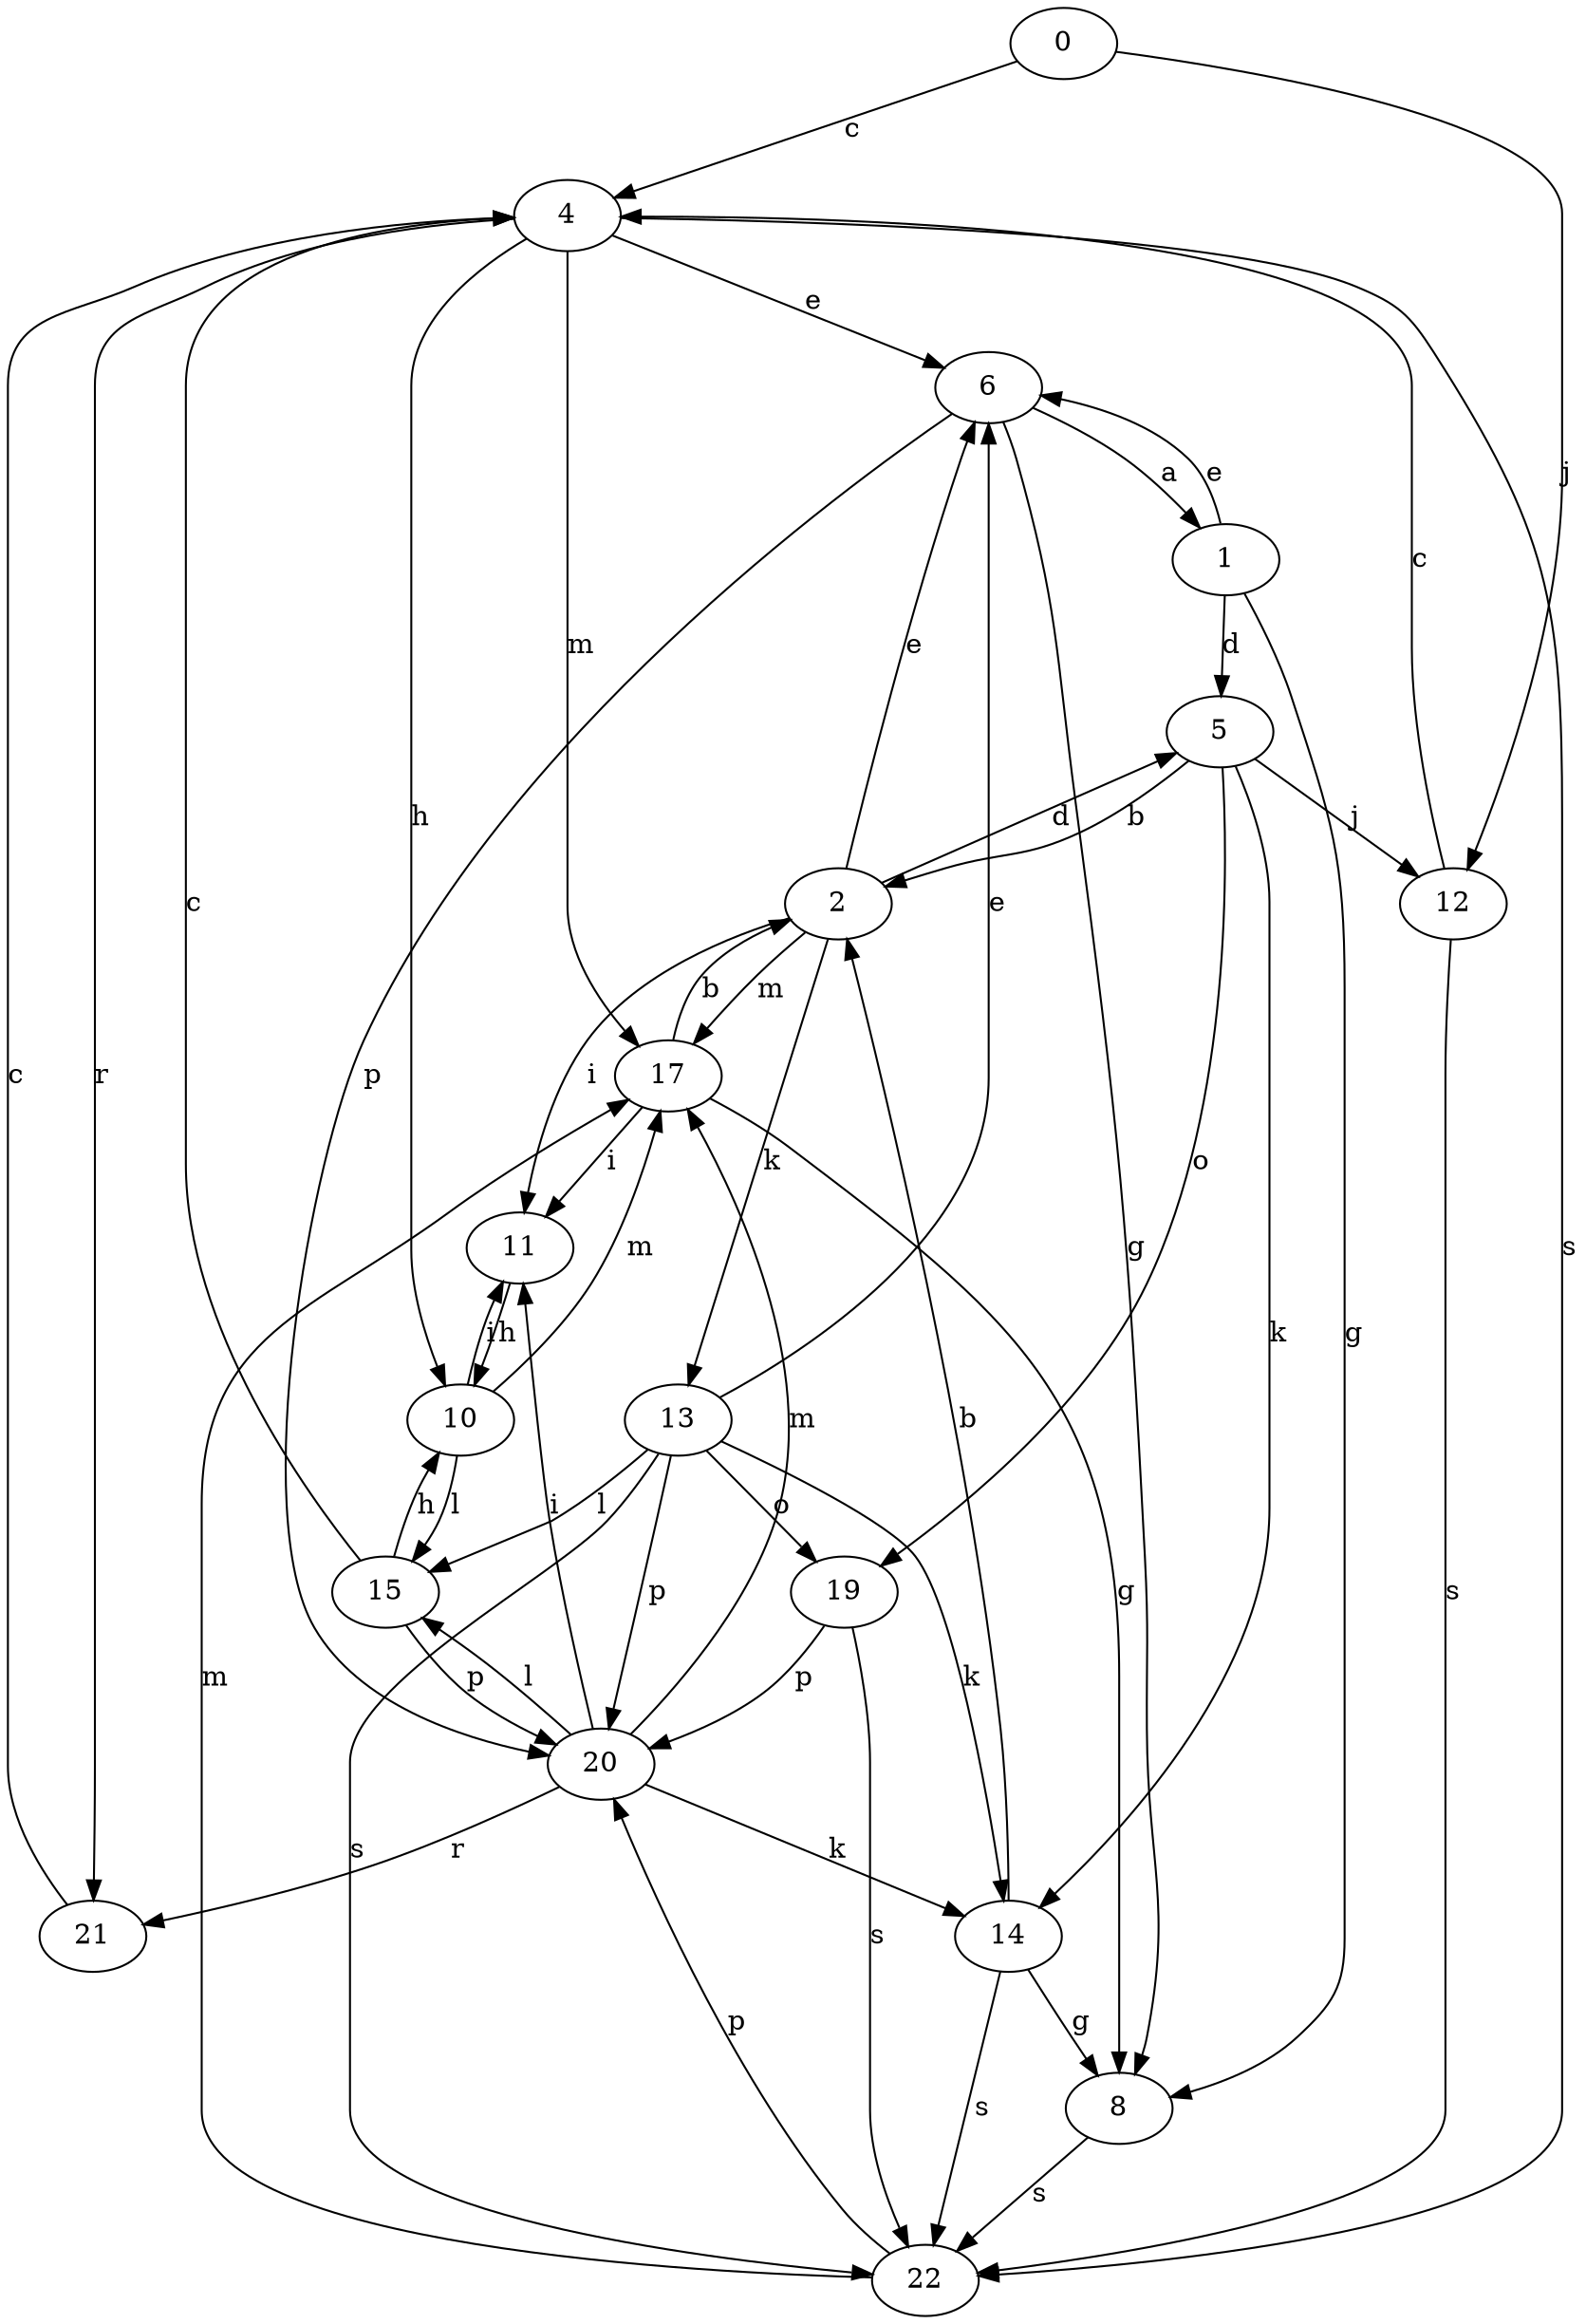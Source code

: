 strict digraph  {
0;
1;
2;
4;
5;
6;
8;
10;
11;
12;
13;
14;
15;
17;
19;
20;
21;
22;
0 -> 4  [label=c];
0 -> 12  [label=j];
1 -> 5  [label=d];
1 -> 6  [label=e];
1 -> 8  [label=g];
2 -> 5  [label=d];
2 -> 6  [label=e];
2 -> 11  [label=i];
2 -> 13  [label=k];
2 -> 17  [label=m];
4 -> 6  [label=e];
4 -> 10  [label=h];
4 -> 17  [label=m];
4 -> 21  [label=r];
4 -> 22  [label=s];
5 -> 2  [label=b];
5 -> 12  [label=j];
5 -> 14  [label=k];
5 -> 19  [label=o];
6 -> 1  [label=a];
6 -> 8  [label=g];
6 -> 20  [label=p];
8 -> 22  [label=s];
10 -> 11  [label=i];
10 -> 15  [label=l];
10 -> 17  [label=m];
11 -> 10  [label=h];
12 -> 4  [label=c];
12 -> 22  [label=s];
13 -> 6  [label=e];
13 -> 14  [label=k];
13 -> 15  [label=l];
13 -> 19  [label=o];
13 -> 20  [label=p];
13 -> 22  [label=s];
14 -> 2  [label=b];
14 -> 8  [label=g];
14 -> 22  [label=s];
15 -> 4  [label=c];
15 -> 10  [label=h];
15 -> 20  [label=p];
17 -> 2  [label=b];
17 -> 8  [label=g];
17 -> 11  [label=i];
19 -> 20  [label=p];
19 -> 22  [label=s];
20 -> 11  [label=i];
20 -> 14  [label=k];
20 -> 15  [label=l];
20 -> 17  [label=m];
20 -> 21  [label=r];
21 -> 4  [label=c];
22 -> 17  [label=m];
22 -> 20  [label=p];
}
